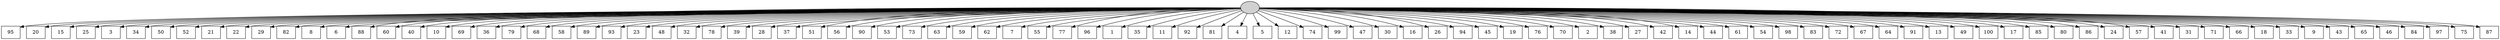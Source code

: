 digraph G {
0[style=filled, fillcolor=grey82, label=""];
1[shape=box,style=filled, fillcolor=white,label="95\n"];
2[shape=box,style=filled, fillcolor=white,label="20\n"];
3[shape=box,style=filled, fillcolor=white,label="15\n"];
4[shape=box,style=filled, fillcolor=white,label="25\n"];
5[shape=box,style=filled, fillcolor=white,label="3\n"];
6[shape=box,style=filled, fillcolor=white,label="34\n"];
7[shape=box,style=filled, fillcolor=white,label="50\n"];
8[shape=box,style=filled, fillcolor=white,label="52\n"];
9[shape=box,style=filled, fillcolor=white,label="21\n"];
10[shape=box,style=filled, fillcolor=white,label="22\n"];
11[shape=box,style=filled, fillcolor=white,label="29\n"];
12[shape=box,style=filled, fillcolor=white,label="82\n"];
13[shape=box,style=filled, fillcolor=white,label="8\n"];
14[shape=box,style=filled, fillcolor=white,label="6\n"];
15[shape=box,style=filled, fillcolor=white,label="88\n"];
16[shape=box,style=filled, fillcolor=white,label="60\n"];
17[shape=box,style=filled, fillcolor=white,label="40\n"];
18[shape=box,style=filled, fillcolor=white,label="10\n"];
19[shape=box,style=filled, fillcolor=white,label="69\n"];
20[shape=box,style=filled, fillcolor=white,label="36\n"];
21[shape=box,style=filled, fillcolor=white,label="79\n"];
22[shape=box,style=filled, fillcolor=white,label="68\n"];
23[shape=box,style=filled, fillcolor=white,label="58\n"];
24[shape=box,style=filled, fillcolor=white,label="89\n"];
25[shape=box,style=filled, fillcolor=white,label="93\n"];
26[shape=box,style=filled, fillcolor=white,label="23\n"];
27[shape=box,style=filled, fillcolor=white,label="48\n"];
28[shape=box,style=filled, fillcolor=white,label="32\n"];
29[shape=box,style=filled, fillcolor=white,label="78\n"];
30[shape=box,style=filled, fillcolor=white,label="39\n"];
31[shape=box,style=filled, fillcolor=white,label="28\n"];
32[shape=box,style=filled, fillcolor=white,label="37\n"];
33[shape=box,style=filled, fillcolor=white,label="51\n"];
34[shape=box,style=filled, fillcolor=white,label="56\n"];
35[shape=box,style=filled, fillcolor=white,label="90\n"];
36[shape=box,style=filled, fillcolor=white,label="53\n"];
37[shape=box,style=filled, fillcolor=white,label="73\n"];
38[shape=box,style=filled, fillcolor=white,label="63\n"];
39[shape=box,style=filled, fillcolor=white,label="59\n"];
40[shape=box,style=filled, fillcolor=white,label="62\n"];
41[shape=box,style=filled, fillcolor=white,label="7\n"];
42[shape=box,style=filled, fillcolor=white,label="55\n"];
43[shape=box,style=filled, fillcolor=white,label="77\n"];
44[shape=box,style=filled, fillcolor=white,label="96\n"];
45[shape=box,style=filled, fillcolor=white,label="1\n"];
46[shape=box,style=filled, fillcolor=white,label="35\n"];
47[shape=box,style=filled, fillcolor=white,label="11\n"];
48[shape=box,style=filled, fillcolor=white,label="92\n"];
49[shape=box,style=filled, fillcolor=white,label="81\n"];
50[shape=box,style=filled, fillcolor=white,label="4\n"];
51[shape=box,style=filled, fillcolor=white,label="5\n"];
52[shape=box,style=filled, fillcolor=white,label="12\n"];
53[shape=box,style=filled, fillcolor=white,label="74\n"];
54[shape=box,style=filled, fillcolor=white,label="99\n"];
55[shape=box,style=filled, fillcolor=white,label="47\n"];
56[shape=box,style=filled, fillcolor=white,label="30\n"];
57[shape=box,style=filled, fillcolor=white,label="16\n"];
58[shape=box,style=filled, fillcolor=white,label="26\n"];
59[shape=box,style=filled, fillcolor=white,label="94\n"];
60[shape=box,style=filled, fillcolor=white,label="45\n"];
61[shape=box,style=filled, fillcolor=white,label="19\n"];
62[shape=box,style=filled, fillcolor=white,label="76\n"];
63[shape=box,style=filled, fillcolor=white,label="70\n"];
64[shape=box,style=filled, fillcolor=white,label="2\n"];
65[shape=box,style=filled, fillcolor=white,label="38\n"];
66[shape=box,style=filled, fillcolor=white,label="27\n"];
67[shape=box,style=filled, fillcolor=white,label="42\n"];
68[shape=box,style=filled, fillcolor=white,label="14\n"];
69[shape=box,style=filled, fillcolor=white,label="44\n"];
70[shape=box,style=filled, fillcolor=white,label="61\n"];
71[shape=box,style=filled, fillcolor=white,label="54\n"];
72[shape=box,style=filled, fillcolor=white,label="98\n"];
73[shape=box,style=filled, fillcolor=white,label="83\n"];
74[shape=box,style=filled, fillcolor=white,label="72\n"];
75[shape=box,style=filled, fillcolor=white,label="67\n"];
76[shape=box,style=filled, fillcolor=white,label="64\n"];
77[shape=box,style=filled, fillcolor=white,label="91\n"];
78[shape=box,style=filled, fillcolor=white,label="13\n"];
79[shape=box,style=filled, fillcolor=white,label="49\n"];
80[shape=box,style=filled, fillcolor=white,label="100\n"];
81[shape=box,style=filled, fillcolor=white,label="17\n"];
82[shape=box,style=filled, fillcolor=white,label="85\n"];
83[shape=box,style=filled, fillcolor=white,label="80\n"];
84[shape=box,style=filled, fillcolor=white,label="86\n"];
85[shape=box,style=filled, fillcolor=white,label="24\n"];
86[shape=box,style=filled, fillcolor=white,label="57\n"];
87[shape=box,style=filled, fillcolor=white,label="41\n"];
88[shape=box,style=filled, fillcolor=white,label="31\n"];
89[shape=box,style=filled, fillcolor=white,label="71\n"];
90[shape=box,style=filled, fillcolor=white,label="66\n"];
91[shape=box,style=filled, fillcolor=white,label="18\n"];
92[shape=box,style=filled, fillcolor=white,label="33\n"];
93[shape=box,style=filled, fillcolor=white,label="9\n"];
94[shape=box,style=filled, fillcolor=white,label="43\n"];
95[shape=box,style=filled, fillcolor=white,label="65\n"];
96[shape=box,style=filled, fillcolor=white,label="46\n"];
97[shape=box,style=filled, fillcolor=white,label="84\n"];
98[shape=box,style=filled, fillcolor=white,label="97\n"];
99[shape=box,style=filled, fillcolor=white,label="75\n"];
100[shape=box,style=filled, fillcolor=white,label="87\n"];
0->1 ;
0->2 ;
0->3 ;
0->4 ;
0->5 ;
0->6 ;
0->7 ;
0->8 ;
0->9 ;
0->10 ;
0->11 ;
0->12 ;
0->13 ;
0->14 ;
0->15 ;
0->16 ;
0->17 ;
0->18 ;
0->19 ;
0->20 ;
0->21 ;
0->22 ;
0->23 ;
0->24 ;
0->25 ;
0->26 ;
0->27 ;
0->28 ;
0->29 ;
0->30 ;
0->31 ;
0->32 ;
0->33 ;
0->34 ;
0->35 ;
0->36 ;
0->37 ;
0->38 ;
0->39 ;
0->40 ;
0->41 ;
0->42 ;
0->43 ;
0->44 ;
0->45 ;
0->46 ;
0->47 ;
0->48 ;
0->49 ;
0->50 ;
0->51 ;
0->52 ;
0->53 ;
0->54 ;
0->55 ;
0->56 ;
0->57 ;
0->58 ;
0->59 ;
0->60 ;
0->61 ;
0->62 ;
0->63 ;
0->64 ;
0->65 ;
0->66 ;
0->67 ;
0->68 ;
0->69 ;
0->70 ;
0->71 ;
0->72 ;
0->73 ;
0->74 ;
0->75 ;
0->76 ;
0->77 ;
0->78 ;
0->79 ;
0->80 ;
0->81 ;
0->82 ;
0->83 ;
0->84 ;
0->85 ;
0->86 ;
0->87 ;
0->88 ;
0->89 ;
0->90 ;
0->91 ;
0->92 ;
0->93 ;
0->94 ;
0->95 ;
0->96 ;
0->97 ;
0->98 ;
0->99 ;
0->100 ;
}
